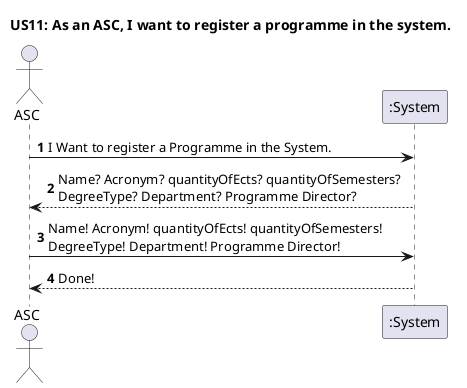 @startuml
actor ASC as Admin
participant ":System" as System
autonumber

title US11: As an ASC, I want to register a programme in the system.

Admin -> System  : I Want to register a Programme in the System.
System --> Admin  : Name? Acronym? quantityOfEcts? quantityOfSemesters?  \nDegreeType? Department? Programme Director?
Admin -> System  : Name! Acronym! quantityOfEcts! quantityOfSemesters!  \nDegreeType! Department! Programme Director!
System --> Admin  : Done!

@enduml